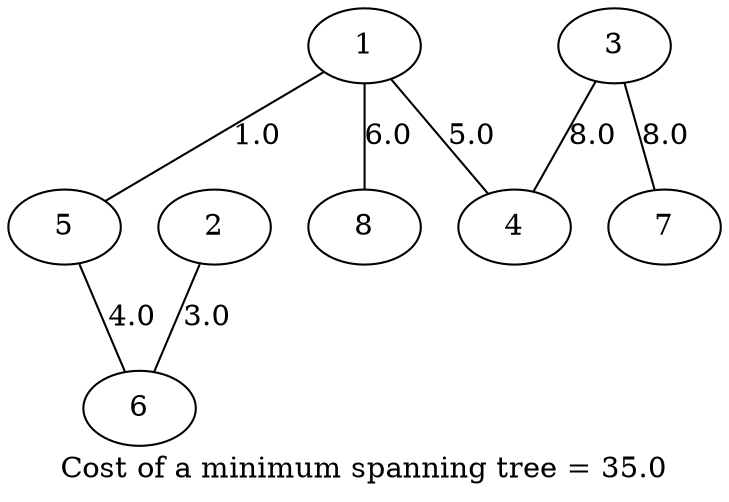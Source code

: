 graph G {label="Cost of a minimum spanning tree = 35.0";
1 -- 5[label=1.0]
2 -- 6[label=3.0]
5 -- 6[label=4.0]
1 -- 4[label=5.0]
1 -- 8[label=6.0]
3 -- 7[label=8.0]
3 -- 4[label=8.0]

}
